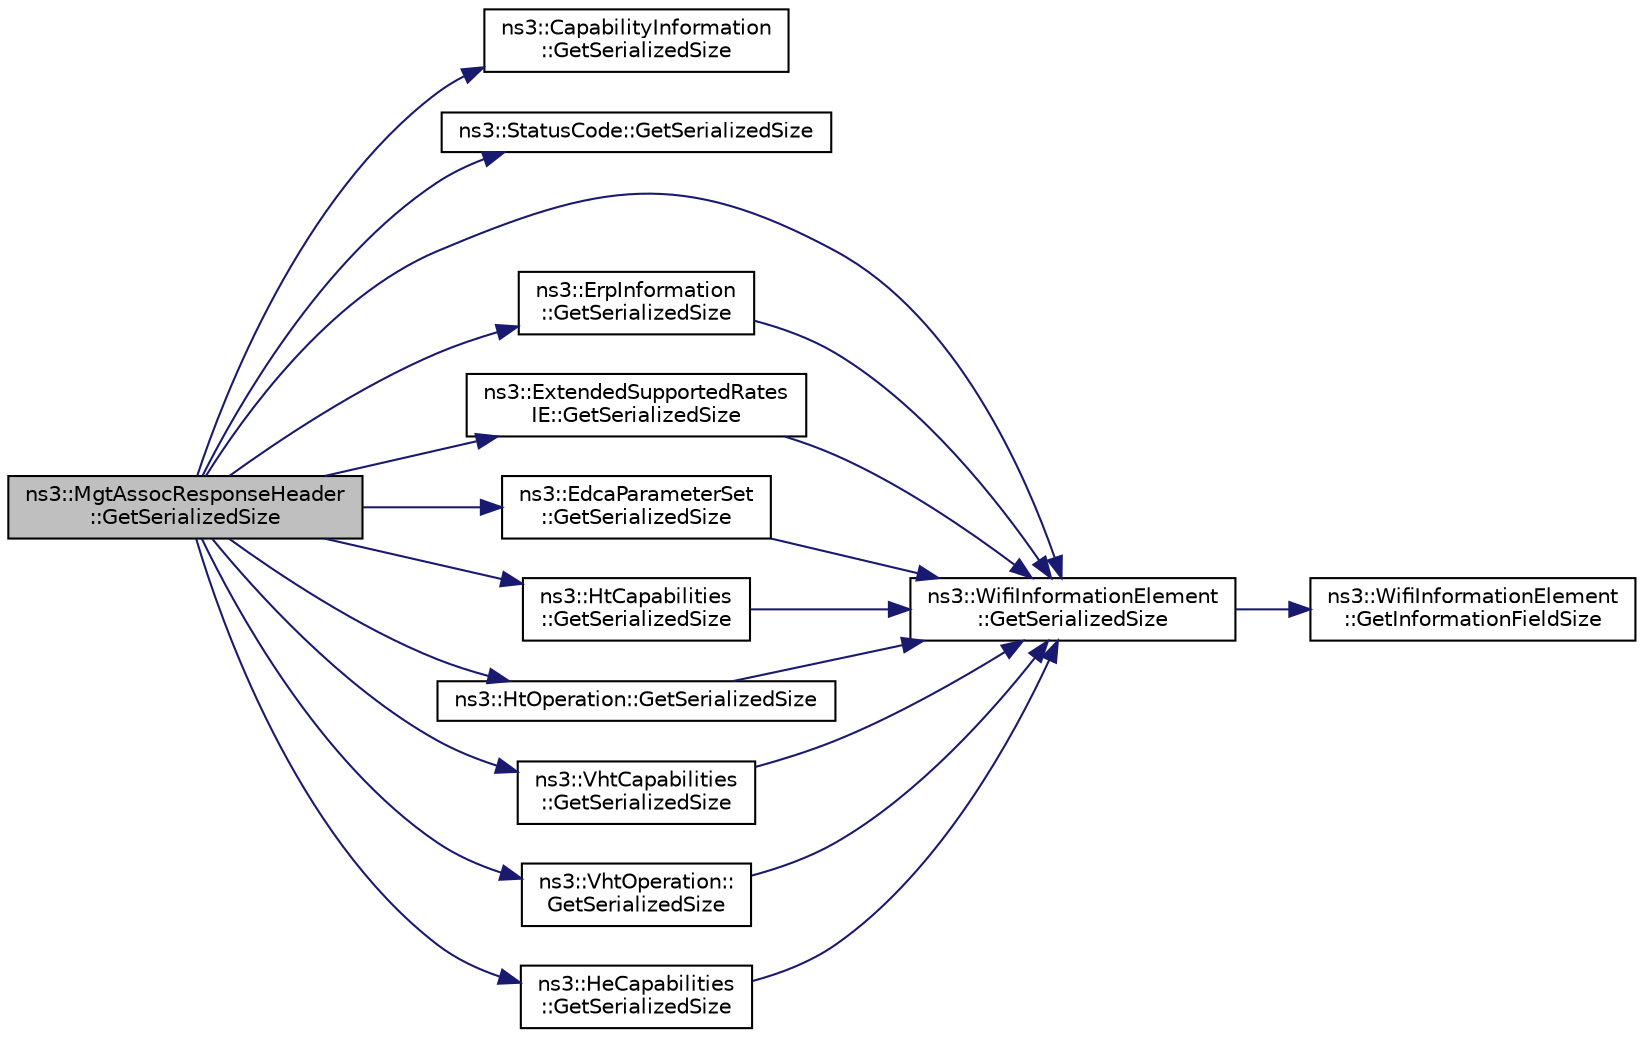 digraph "ns3::MgtAssocResponseHeader::GetSerializedSize"
{
  edge [fontname="Helvetica",fontsize="10",labelfontname="Helvetica",labelfontsize="10"];
  node [fontname="Helvetica",fontsize="10",shape=record];
  rankdir="LR";
  Node1 [label="ns3::MgtAssocResponseHeader\l::GetSerializedSize",height=0.2,width=0.4,color="black", fillcolor="grey75", style="filled", fontcolor="black"];
  Node1 -> Node2 [color="midnightblue",fontsize="10",style="solid"];
  Node2 [label="ns3::CapabilityInformation\l::GetSerializedSize",height=0.2,width=0.4,color="black", fillcolor="white", style="filled",URL="$de/d4d/classns3_1_1CapabilityInformation.html#aa7e8c7085308f576e64b5a4c93898a73"];
  Node1 -> Node3 [color="midnightblue",fontsize="10",style="solid"];
  Node3 [label="ns3::StatusCode::GetSerializedSize",height=0.2,width=0.4,color="black", fillcolor="white", style="filled",URL="$d1/d37/classns3_1_1StatusCode.html#ab66588997984f70026b71d68f6733fd2"];
  Node1 -> Node4 [color="midnightblue",fontsize="10",style="solid"];
  Node4 [label="ns3::WifiInformationElement\l::GetSerializedSize",height=0.2,width=0.4,color="black", fillcolor="white", style="filled",URL="$d4/db6/classns3_1_1WifiInformationElement.html#af4f3be1989f9c54d2137e3d4bceb4788"];
  Node4 -> Node5 [color="midnightblue",fontsize="10",style="solid"];
  Node5 [label="ns3::WifiInformationElement\l::GetInformationFieldSize",height=0.2,width=0.4,color="black", fillcolor="white", style="filled",URL="$d4/db6/classns3_1_1WifiInformationElement.html#a04af58633c58364e6b8d0ae2a7d777b2"];
  Node1 -> Node6 [color="midnightblue",fontsize="10",style="solid"];
  Node6 [label="ns3::ErpInformation\l::GetSerializedSize",height=0.2,width=0.4,color="black", fillcolor="white", style="filled",URL="$db/d32/classns3_1_1ErpInformation.html#a5ddc6735af04c073a7d52cd8bae5b39d"];
  Node6 -> Node4 [color="midnightblue",fontsize="10",style="solid"];
  Node1 -> Node7 [color="midnightblue",fontsize="10",style="solid"];
  Node7 [label="ns3::ExtendedSupportedRates\lIE::GetSerializedSize",height=0.2,width=0.4,color="black", fillcolor="white", style="filled",URL="$d9/d48/classns3_1_1ExtendedSupportedRatesIE.html#ad45ba92aa57744b1f6fd3466bd4baf7b"];
  Node7 -> Node4 [color="midnightblue",fontsize="10",style="solid"];
  Node1 -> Node8 [color="midnightblue",fontsize="10",style="solid"];
  Node8 [label="ns3::EdcaParameterSet\l::GetSerializedSize",height=0.2,width=0.4,color="black", fillcolor="white", style="filled",URL="$d7/d50/classns3_1_1EdcaParameterSet.html#afeb47d7db982d4026cf15a5b24fb3e91"];
  Node8 -> Node4 [color="midnightblue",fontsize="10",style="solid"];
  Node1 -> Node9 [color="midnightblue",fontsize="10",style="solid"];
  Node9 [label="ns3::HtCapabilities\l::GetSerializedSize",height=0.2,width=0.4,color="black", fillcolor="white", style="filled",URL="$d8/de7/classns3_1_1HtCapabilities.html#a98fd319066a4073284918ecdc3682cff"];
  Node9 -> Node4 [color="midnightblue",fontsize="10",style="solid"];
  Node1 -> Node10 [color="midnightblue",fontsize="10",style="solid"];
  Node10 [label="ns3::HtOperation::GetSerializedSize",height=0.2,width=0.4,color="black", fillcolor="white", style="filled",URL="$db/dc6/classns3_1_1HtOperation.html#a599960a520cccda4c4afa84880f19775"];
  Node10 -> Node4 [color="midnightblue",fontsize="10",style="solid"];
  Node1 -> Node11 [color="midnightblue",fontsize="10",style="solid"];
  Node11 [label="ns3::VhtCapabilities\l::GetSerializedSize",height=0.2,width=0.4,color="black", fillcolor="white", style="filled",URL="$de/de4/classns3_1_1VhtCapabilities.html#af78d811d3d22fd34de1fd886c7a8e96a"];
  Node11 -> Node4 [color="midnightblue",fontsize="10",style="solid"];
  Node1 -> Node12 [color="midnightblue",fontsize="10",style="solid"];
  Node12 [label="ns3::VhtOperation::\lGetSerializedSize",height=0.2,width=0.4,color="black", fillcolor="white", style="filled",URL="$d7/d41/classns3_1_1VhtOperation.html#ae9624355a9f0ffff3bcc8baa5f5ce982"];
  Node12 -> Node4 [color="midnightblue",fontsize="10",style="solid"];
  Node1 -> Node13 [color="midnightblue",fontsize="10",style="solid"];
  Node13 [label="ns3::HeCapabilities\l::GetSerializedSize",height=0.2,width=0.4,color="black", fillcolor="white", style="filled",URL="$d4/d41/classns3_1_1HeCapabilities.html#ac79e1c2719f4f69bb30296ceeac6e3e4"];
  Node13 -> Node4 [color="midnightblue",fontsize="10",style="solid"];
}
